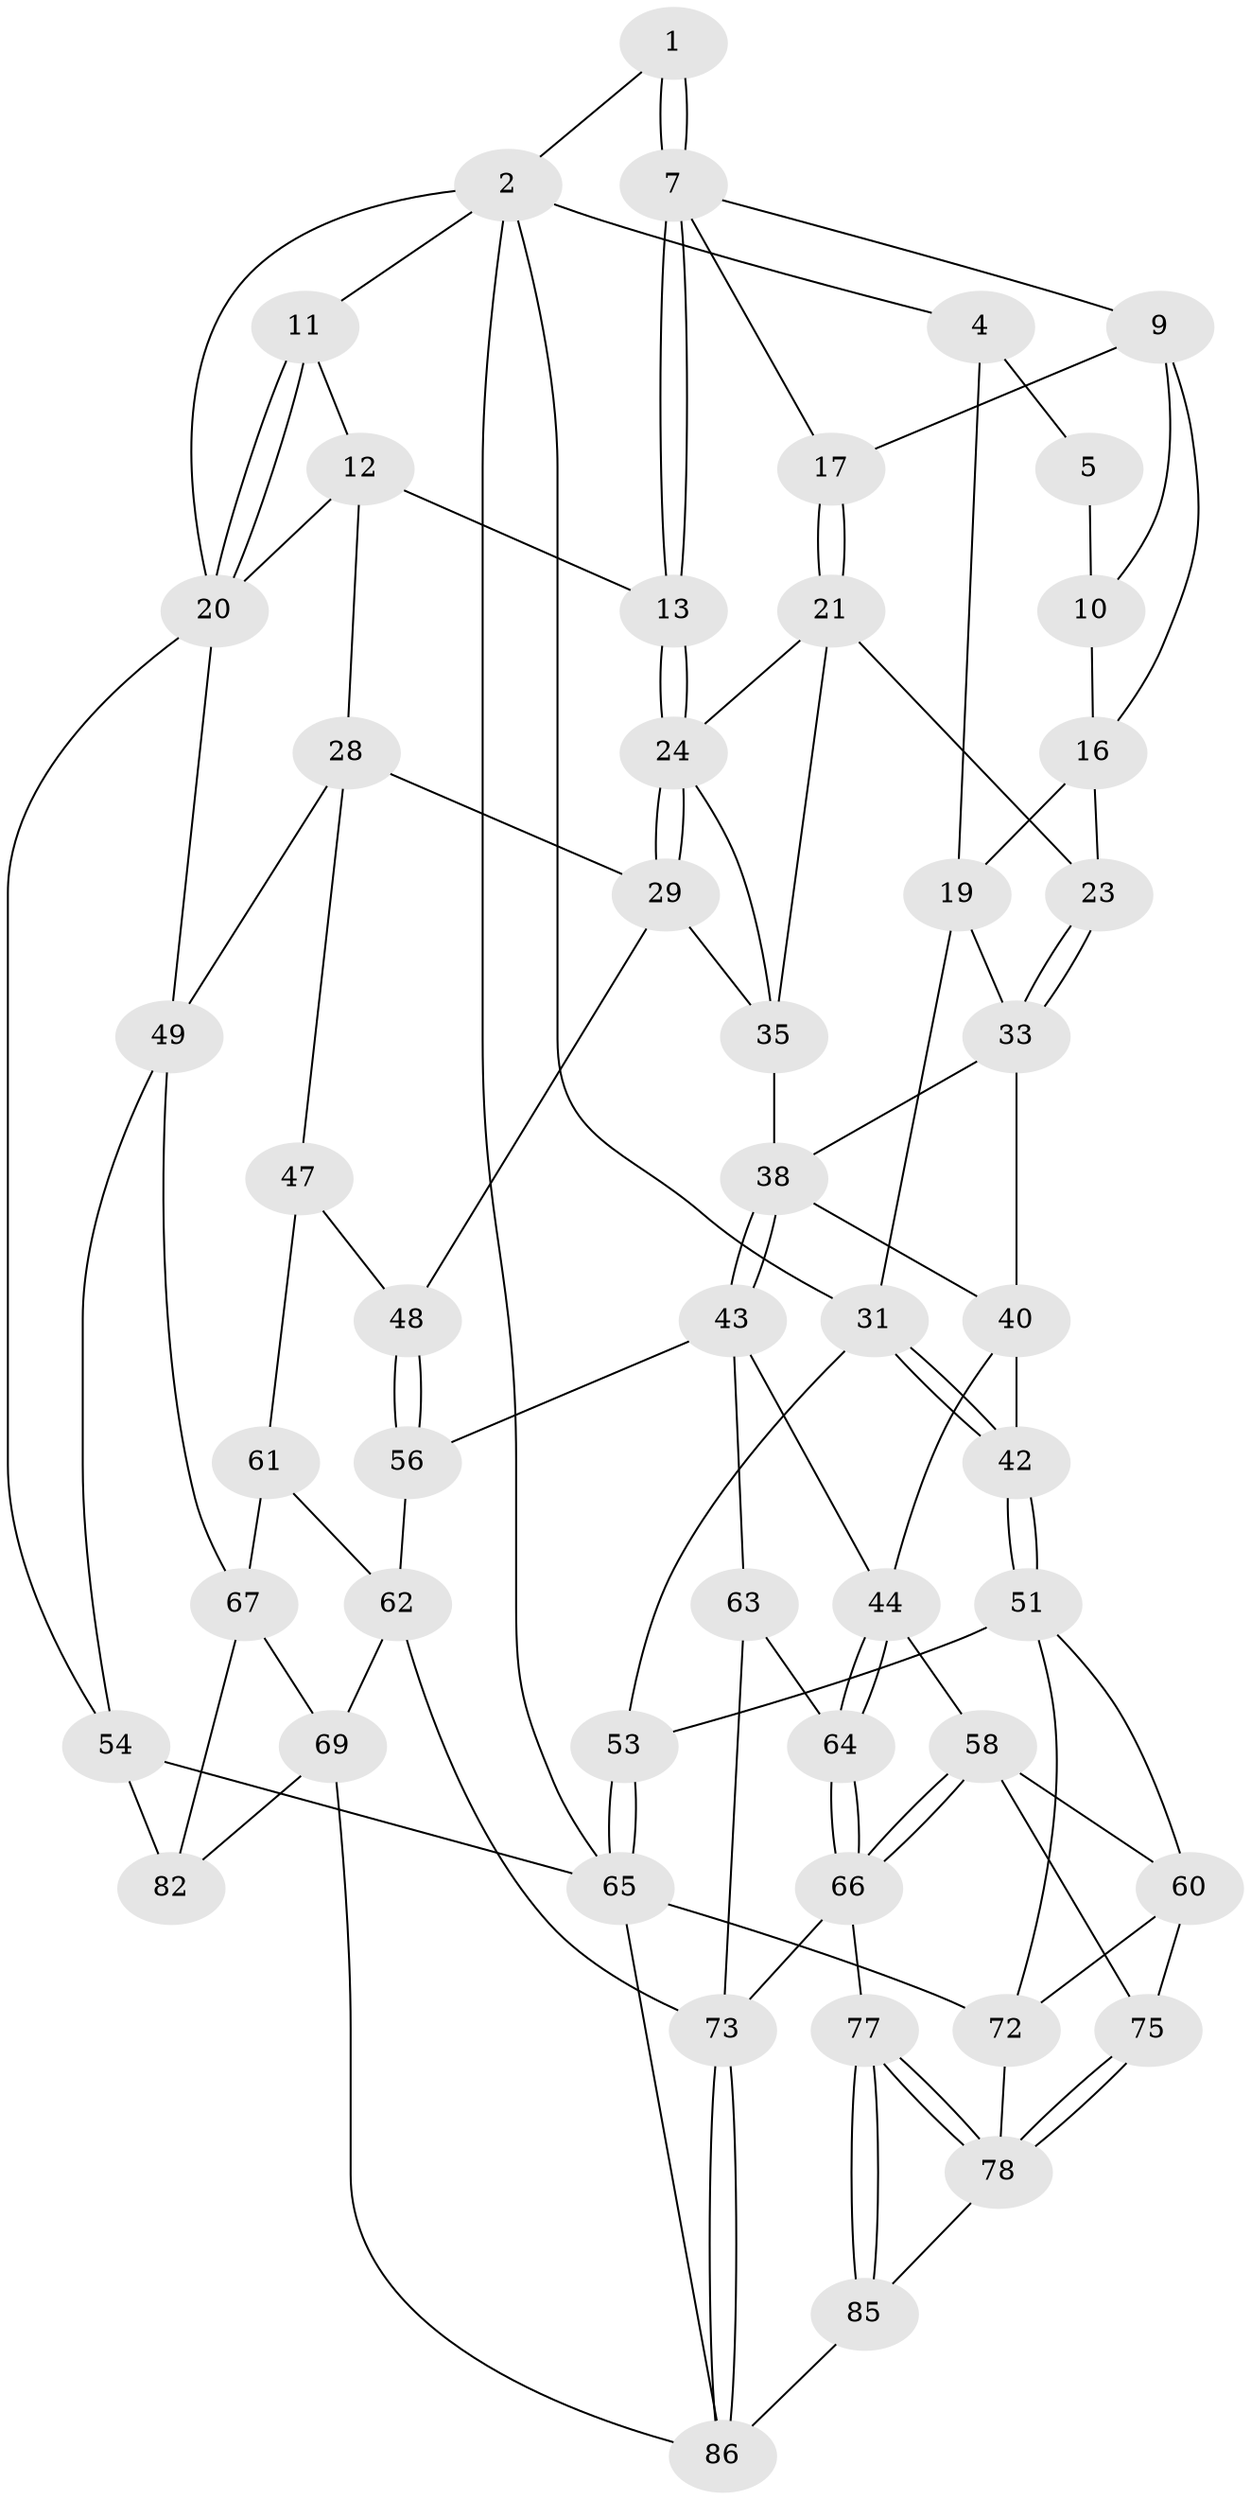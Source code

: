 // original degree distribution, {3: 0.022988505747126436, 4: 0.26436781609195403, 5: 0.4827586206896552, 6: 0.22988505747126436}
// Generated by graph-tools (version 1.1) at 2025/11/02/27/25 16:11:57]
// undirected, 52 vertices, 114 edges
graph export_dot {
graph [start="1"]
  node [color=gray90,style=filled];
  1 [pos="+0.6069341111923172+0"];
  2 [pos="+0.7649958572042639+0",super="+3"];
  4 [pos="+0+0"];
  5 [pos="+0.29327144946509726+0",super="+6"];
  7 [pos="+0.6855605358069711+0.18124049153163432",super="+8"];
  9 [pos="+0.5402803012639967+0.15315614723322027",super="+15"];
  10 [pos="+0.5350368359235014+0.14615458595943687",super="+14"];
  11 [pos="+0.8795198112287811+0.12881069069883608"];
  12 [pos="+0.8342442575725281+0.17080285885489113",super="+27"];
  13 [pos="+0.6984152308632049+0.19597150588668263"];
  16 [pos="+0.34550269339500006+0.10115271414558502",super="+18"];
  17 [pos="+0.5078827864328666+0.22910321276937"];
  19 [pos="+0.11484957680407812+0.2368305668092439",super="+30"];
  20 [pos="+1+0.1525643610865297",super="+26"];
  21 [pos="+0.5016279497509519+0.2734299226766381",super="+22"];
  23 [pos="+0.3319434383335112+0.2696771176289459"];
  24 [pos="+0.6922674441433452+0.2282457048811237",super="+25"];
  28 [pos="+0.8303265225155364+0.454723511347442",super="+46"];
  29 [pos="+0.7740346524679923+0.45337490222664345",super="+37"];
  31 [pos="+0.0533856213250797+0.38326963387354024",super="+32"];
  33 [pos="+0.2924087283609333+0.3395218774769516",super="+34"];
  35 [pos="+0.5590065457348931+0.5173574078218628",super="+36"];
  38 [pos="+0.5059606885011492+0.5353358207753097",super="+39"];
  40 [pos="+0.2366319962045931+0.5255757367533418",super="+41"];
  42 [pos="+0.1394083345205071+0.5891202764049117"];
  43 [pos="+0.5034094817809616+0.5414869354066074",super="+57"];
  44 [pos="+0.4128819936751773+0.654827590862264",super="+45"];
  47 [pos="+0.7272765122404488+0.6827662544895742"];
  48 [pos="+0.7007970474906438+0.6507501397603919"];
  49 [pos="+1+0.7499678838069725",super="+50"];
  51 [pos="+0.12607334179560606+0.6109528760072114",super="+52"];
  53 [pos="+0+0.734196550804686"];
  54 [pos="+1+1",super="+55"];
  56 [pos="+0.5798491743804202+0.7688856879317433"];
  58 [pos="+0.33419944837304877+0.7774594222205475",super="+59"];
  60 [pos="+0.21674500804260224+0.7517446854844875",super="+71"];
  61 [pos="+0.722723162660308+0.7437627246124687"];
  62 [pos="+0.6875530842324105+0.7698647028432763",super="+70"];
  63 [pos="+0.5575318299059804+0.811805470967943"];
  64 [pos="+0.5256050773762281+0.8044166811224043"];
  65 [pos="+0+1",super="+81"];
  66 [pos="+0.37097519828012404+0.836380673664044",super="+76"];
  67 [pos="+0.8242483855305429+0.8649889637432535",super="+68"];
  69 [pos="+0.7476705163870279+0.9199647558139904",super="+84"];
  72 [pos="+0+0.7668913974965129",super="+80"];
  73 [pos="+0.5985464154111572+0.9035500071032783",super="+74"];
  75 [pos="+0.18412094219702396+0.8615750243151614"];
  77 [pos="+0.3701333900142091+0.9719199723056123"];
  78 [pos="+0.18256414629090803+0.8812696200888287",super="+79"];
  82 [pos="+0.8402124843085417+0.8843309069478713",super="+83"];
  85 [pos="+0.36417931450021696+1"];
  86 [pos="+0.5264384111185916+1",super="+87"];
  1 -- 2;
  1 -- 7;
  1 -- 7;
  2 -- 11;
  2 -- 20;
  2 -- 65;
  2 -- 4;
  2 -- 31;
  4 -- 5;
  4 -- 19;
  5 -- 10 [weight=2];
  7 -- 13;
  7 -- 13;
  7 -- 9;
  7 -- 17;
  9 -- 10;
  9 -- 16;
  9 -- 17;
  10 -- 16;
  11 -- 12;
  11 -- 20;
  11 -- 20;
  12 -- 13;
  12 -- 28;
  12 -- 20;
  13 -- 24;
  13 -- 24;
  16 -- 19;
  16 -- 23;
  17 -- 21;
  17 -- 21;
  19 -- 33;
  19 -- 31;
  20 -- 54;
  20 -- 49;
  21 -- 24;
  21 -- 23;
  21 -- 35;
  23 -- 33;
  23 -- 33;
  24 -- 29;
  24 -- 29;
  24 -- 35;
  28 -- 29;
  28 -- 49;
  28 -- 47;
  29 -- 48;
  29 -- 35;
  31 -- 42;
  31 -- 42;
  31 -- 53;
  33 -- 38;
  33 -- 40;
  35 -- 38;
  38 -- 43;
  38 -- 43;
  38 -- 40;
  40 -- 42;
  40 -- 44;
  42 -- 51;
  42 -- 51;
  43 -- 44;
  43 -- 56;
  43 -- 63;
  44 -- 64;
  44 -- 64;
  44 -- 58;
  47 -- 48;
  47 -- 61;
  48 -- 56;
  48 -- 56;
  49 -- 67;
  49 -- 54;
  51 -- 60;
  51 -- 72;
  51 -- 53;
  53 -- 65;
  53 -- 65;
  54 -- 65;
  54 -- 82 [weight=2];
  56 -- 62;
  58 -- 66;
  58 -- 66;
  58 -- 75;
  58 -- 60;
  60 -- 72;
  60 -- 75;
  61 -- 62;
  61 -- 67;
  62 -- 73;
  62 -- 69;
  63 -- 64;
  63 -- 73;
  64 -- 66;
  64 -- 66;
  65 -- 72;
  65 -- 86;
  66 -- 73;
  66 -- 77;
  67 -- 82;
  67 -- 69;
  69 -- 82;
  69 -- 86;
  72 -- 78;
  73 -- 86;
  73 -- 86;
  75 -- 78;
  75 -- 78;
  77 -- 78;
  77 -- 78;
  77 -- 85;
  77 -- 85;
  78 -- 85;
  85 -- 86;
}
